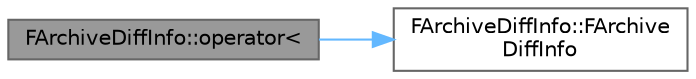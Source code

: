 digraph "FArchiveDiffInfo::operator&lt;"
{
 // INTERACTIVE_SVG=YES
 // LATEX_PDF_SIZE
  bgcolor="transparent";
  edge [fontname=Helvetica,fontsize=10,labelfontname=Helvetica,labelfontsize=10];
  node [fontname=Helvetica,fontsize=10,shape=box,height=0.2,width=0.4];
  rankdir="LR";
  Node1 [id="Node000001",label="FArchiveDiffInfo::operator\<",height=0.2,width=0.4,color="gray40", fillcolor="grey60", style="filled", fontcolor="black",tooltip=" "];
  Node1 -> Node2 [id="edge1_Node000001_Node000002",color="steelblue1",style="solid",tooltip=" "];
  Node2 [id="Node000002",label="FArchiveDiffInfo::FArchive\lDiffInfo",height=0.2,width=0.4,color="grey40", fillcolor="white", style="filled",URL="$dd/d83/structFArchiveDiffInfo.html#a0e601a9de3a6a7a7d6d44be02b7e09c4",tooltip=" "];
}
